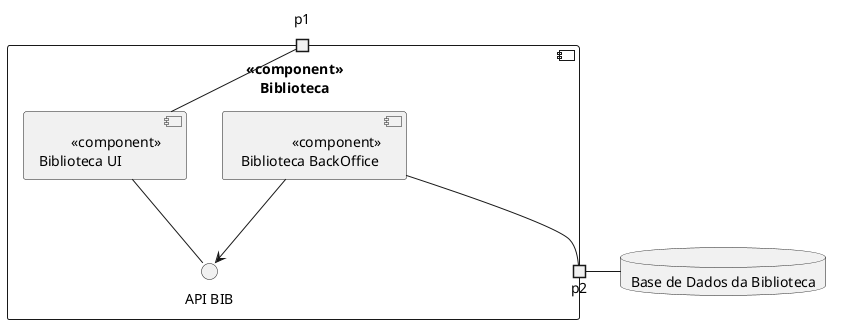 @startuml componentDiagram

component  " <<component>>\n Biblioteca" {
    portin p1
    portout p2
    component "         <<component>>\nBiblioteca UI" as UI
    component "               <<component>>\n Biblioteca BackOffice" as Backend
    interface "API BIB" as API
    
 
}

database "Base de Dados da Biblioteca" as BD {

}

UI -- p1
UI -- API
Backend --> API
Backend -- p2
p2- BD

@enduml